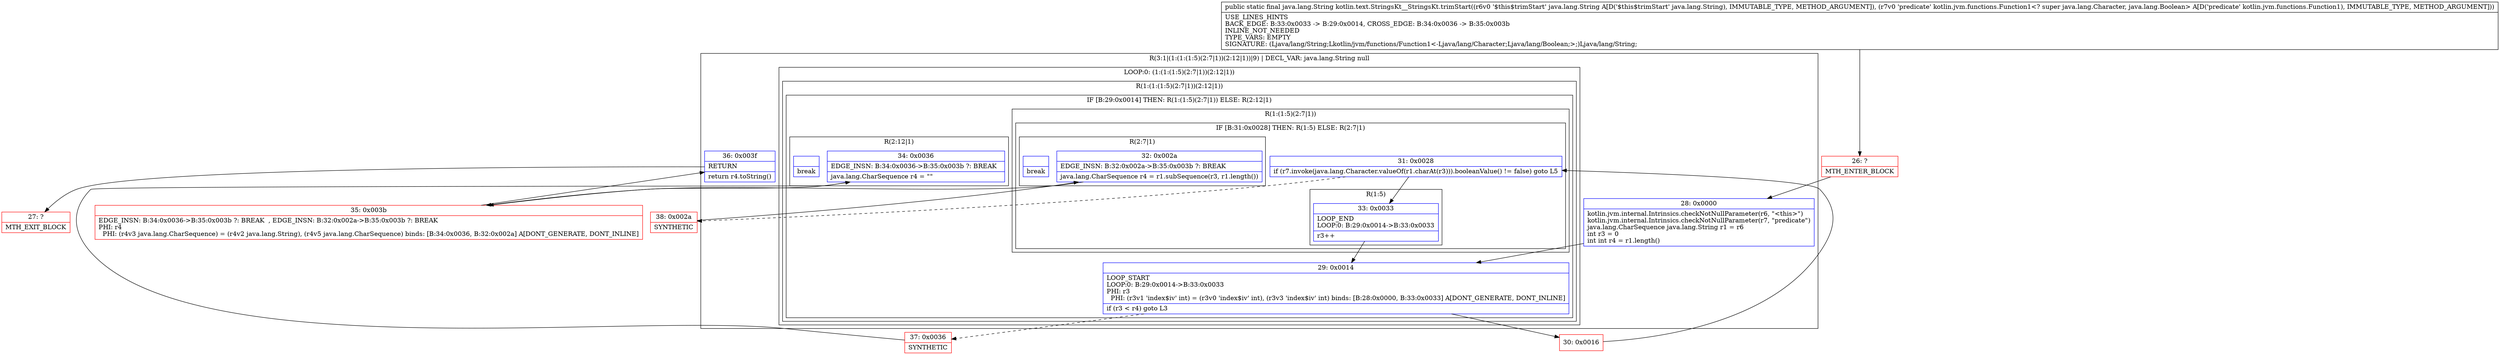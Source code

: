digraph "CFG forkotlin.text.StringsKt__StringsKt.trimStart(Ljava\/lang\/String;Lkotlin\/jvm\/functions\/Function1;)Ljava\/lang\/String;" {
subgraph cluster_Region_1563511773 {
label = "R(3:1|(1:(1:(1:5)(2:7|1))(2:12|1))|9) | DECL_VAR: java.lang.String null\l";
node [shape=record,color=blue];
Node_28 [shape=record,label="{28\:\ 0x0000|kotlin.jvm.internal.Intrinsics.checkNotNullParameter(r6, \"\<this\>\")\lkotlin.jvm.internal.Intrinsics.checkNotNullParameter(r7, \"predicate\")\ljava.lang.CharSequence java.lang.String r1 = r6\lint r3 = 0\lint int r4 = r1.length()\l}"];
subgraph cluster_LoopRegion_1310712428 {
label = "LOOP:0: (1:(1:(1:5)(2:7|1))(2:12|1))";
node [shape=record,color=blue];
subgraph cluster_Region_46388140 {
label = "R(1:(1:(1:5)(2:7|1))(2:12|1))";
node [shape=record,color=blue];
subgraph cluster_IfRegion_1985974177 {
label = "IF [B:29:0x0014] THEN: R(1:(1:5)(2:7|1)) ELSE: R(2:12|1)";
node [shape=record,color=blue];
Node_29 [shape=record,label="{29\:\ 0x0014|LOOP_START\lLOOP:0: B:29:0x0014\-\>B:33:0x0033\lPHI: r3 \l  PHI: (r3v1 'index$iv' int) = (r3v0 'index$iv' int), (r3v3 'index$iv' int) binds: [B:28:0x0000, B:33:0x0033] A[DONT_GENERATE, DONT_INLINE]\l|if (r3 \< r4) goto L3\l}"];
subgraph cluster_Region_1432163770 {
label = "R(1:(1:5)(2:7|1))";
node [shape=record,color=blue];
subgraph cluster_IfRegion_985751794 {
label = "IF [B:31:0x0028] THEN: R(1:5) ELSE: R(2:7|1)";
node [shape=record,color=blue];
Node_31 [shape=record,label="{31\:\ 0x0028|if (r7.invoke(java.lang.Character.valueOf(r1.charAt(r3))).booleanValue() != false) goto L5\l}"];
subgraph cluster_Region_568805347 {
label = "R(1:5)";
node [shape=record,color=blue];
Node_33 [shape=record,label="{33\:\ 0x0033|LOOP_END\lLOOP:0: B:29:0x0014\-\>B:33:0x0033\l|r3++\l}"];
}
subgraph cluster_Region_1839090659 {
label = "R(2:7|1)";
node [shape=record,color=blue];
Node_32 [shape=record,label="{32\:\ 0x002a|EDGE_INSN: B:32:0x002a\-\>B:35:0x003b ?: BREAK  \l|java.lang.CharSequence r4 = r1.subSequence(r3, r1.length())\l}"];
Node_InsnContainer_2099891895 [shape=record,label="{|break\l}"];
}
}
}
subgraph cluster_Region_1202235240 {
label = "R(2:12|1)";
node [shape=record,color=blue];
Node_34 [shape=record,label="{34\:\ 0x0036|EDGE_INSN: B:34:0x0036\-\>B:35:0x003b ?: BREAK  \l|java.lang.CharSequence r4 = \"\"\l}"];
Node_InsnContainer_1276399612 [shape=record,label="{|break\l}"];
}
}
}
}
Node_36 [shape=record,label="{36\:\ 0x003f|RETURN\l|return r4.toString()\l}"];
}
Node_26 [shape=record,color=red,label="{26\:\ ?|MTH_ENTER_BLOCK\l}"];
Node_30 [shape=record,color=red,label="{30\:\ 0x0016}"];
Node_38 [shape=record,color=red,label="{38\:\ 0x002a|SYNTHETIC\l}"];
Node_35 [shape=record,color=red,label="{35\:\ 0x003b|EDGE_INSN: B:34:0x0036\-\>B:35:0x003b ?: BREAK  , EDGE_INSN: B:32:0x002a\-\>B:35:0x003b ?: BREAK  \lPHI: r4 \l  PHI: (r4v3 java.lang.CharSequence) = (r4v2 java.lang.String), (r4v5 java.lang.CharSequence) binds: [B:34:0x0036, B:32:0x002a] A[DONT_GENERATE, DONT_INLINE]\l}"];
Node_27 [shape=record,color=red,label="{27\:\ ?|MTH_EXIT_BLOCK\l}"];
Node_37 [shape=record,color=red,label="{37\:\ 0x0036|SYNTHETIC\l}"];
MethodNode[shape=record,label="{public static final java.lang.String kotlin.text.StringsKt__StringsKt.trimStart((r6v0 '$this$trimStart' java.lang.String A[D('$this$trimStart' java.lang.String), IMMUTABLE_TYPE, METHOD_ARGUMENT]), (r7v0 'predicate' kotlin.jvm.functions.Function1\<? super java.lang.Character, java.lang.Boolean\> A[D('predicate' kotlin.jvm.functions.Function1), IMMUTABLE_TYPE, METHOD_ARGUMENT]))  | USE_LINES_HINTS\lBACK_EDGE: B:33:0x0033 \-\> B:29:0x0014, CROSS_EDGE: B:34:0x0036 \-\> B:35:0x003b\lINLINE_NOT_NEEDED\lTYPE_VARS: EMPTY\lSIGNATURE: (Ljava\/lang\/String;Lkotlin\/jvm\/functions\/Function1\<\-Ljava\/lang\/Character;Ljava\/lang\/Boolean;\>;)Ljava\/lang\/String;\l}"];
MethodNode -> Node_26;Node_28 -> Node_29;
Node_29 -> Node_30;
Node_29 -> Node_37[style=dashed];
Node_31 -> Node_33;
Node_31 -> Node_38[style=dashed];
Node_33 -> Node_29;
Node_32 -> Node_35;
Node_34 -> Node_35;
Node_36 -> Node_27;
Node_26 -> Node_28;
Node_30 -> Node_31;
Node_38 -> Node_32;
Node_35 -> Node_36;
Node_37 -> Node_34;
}

